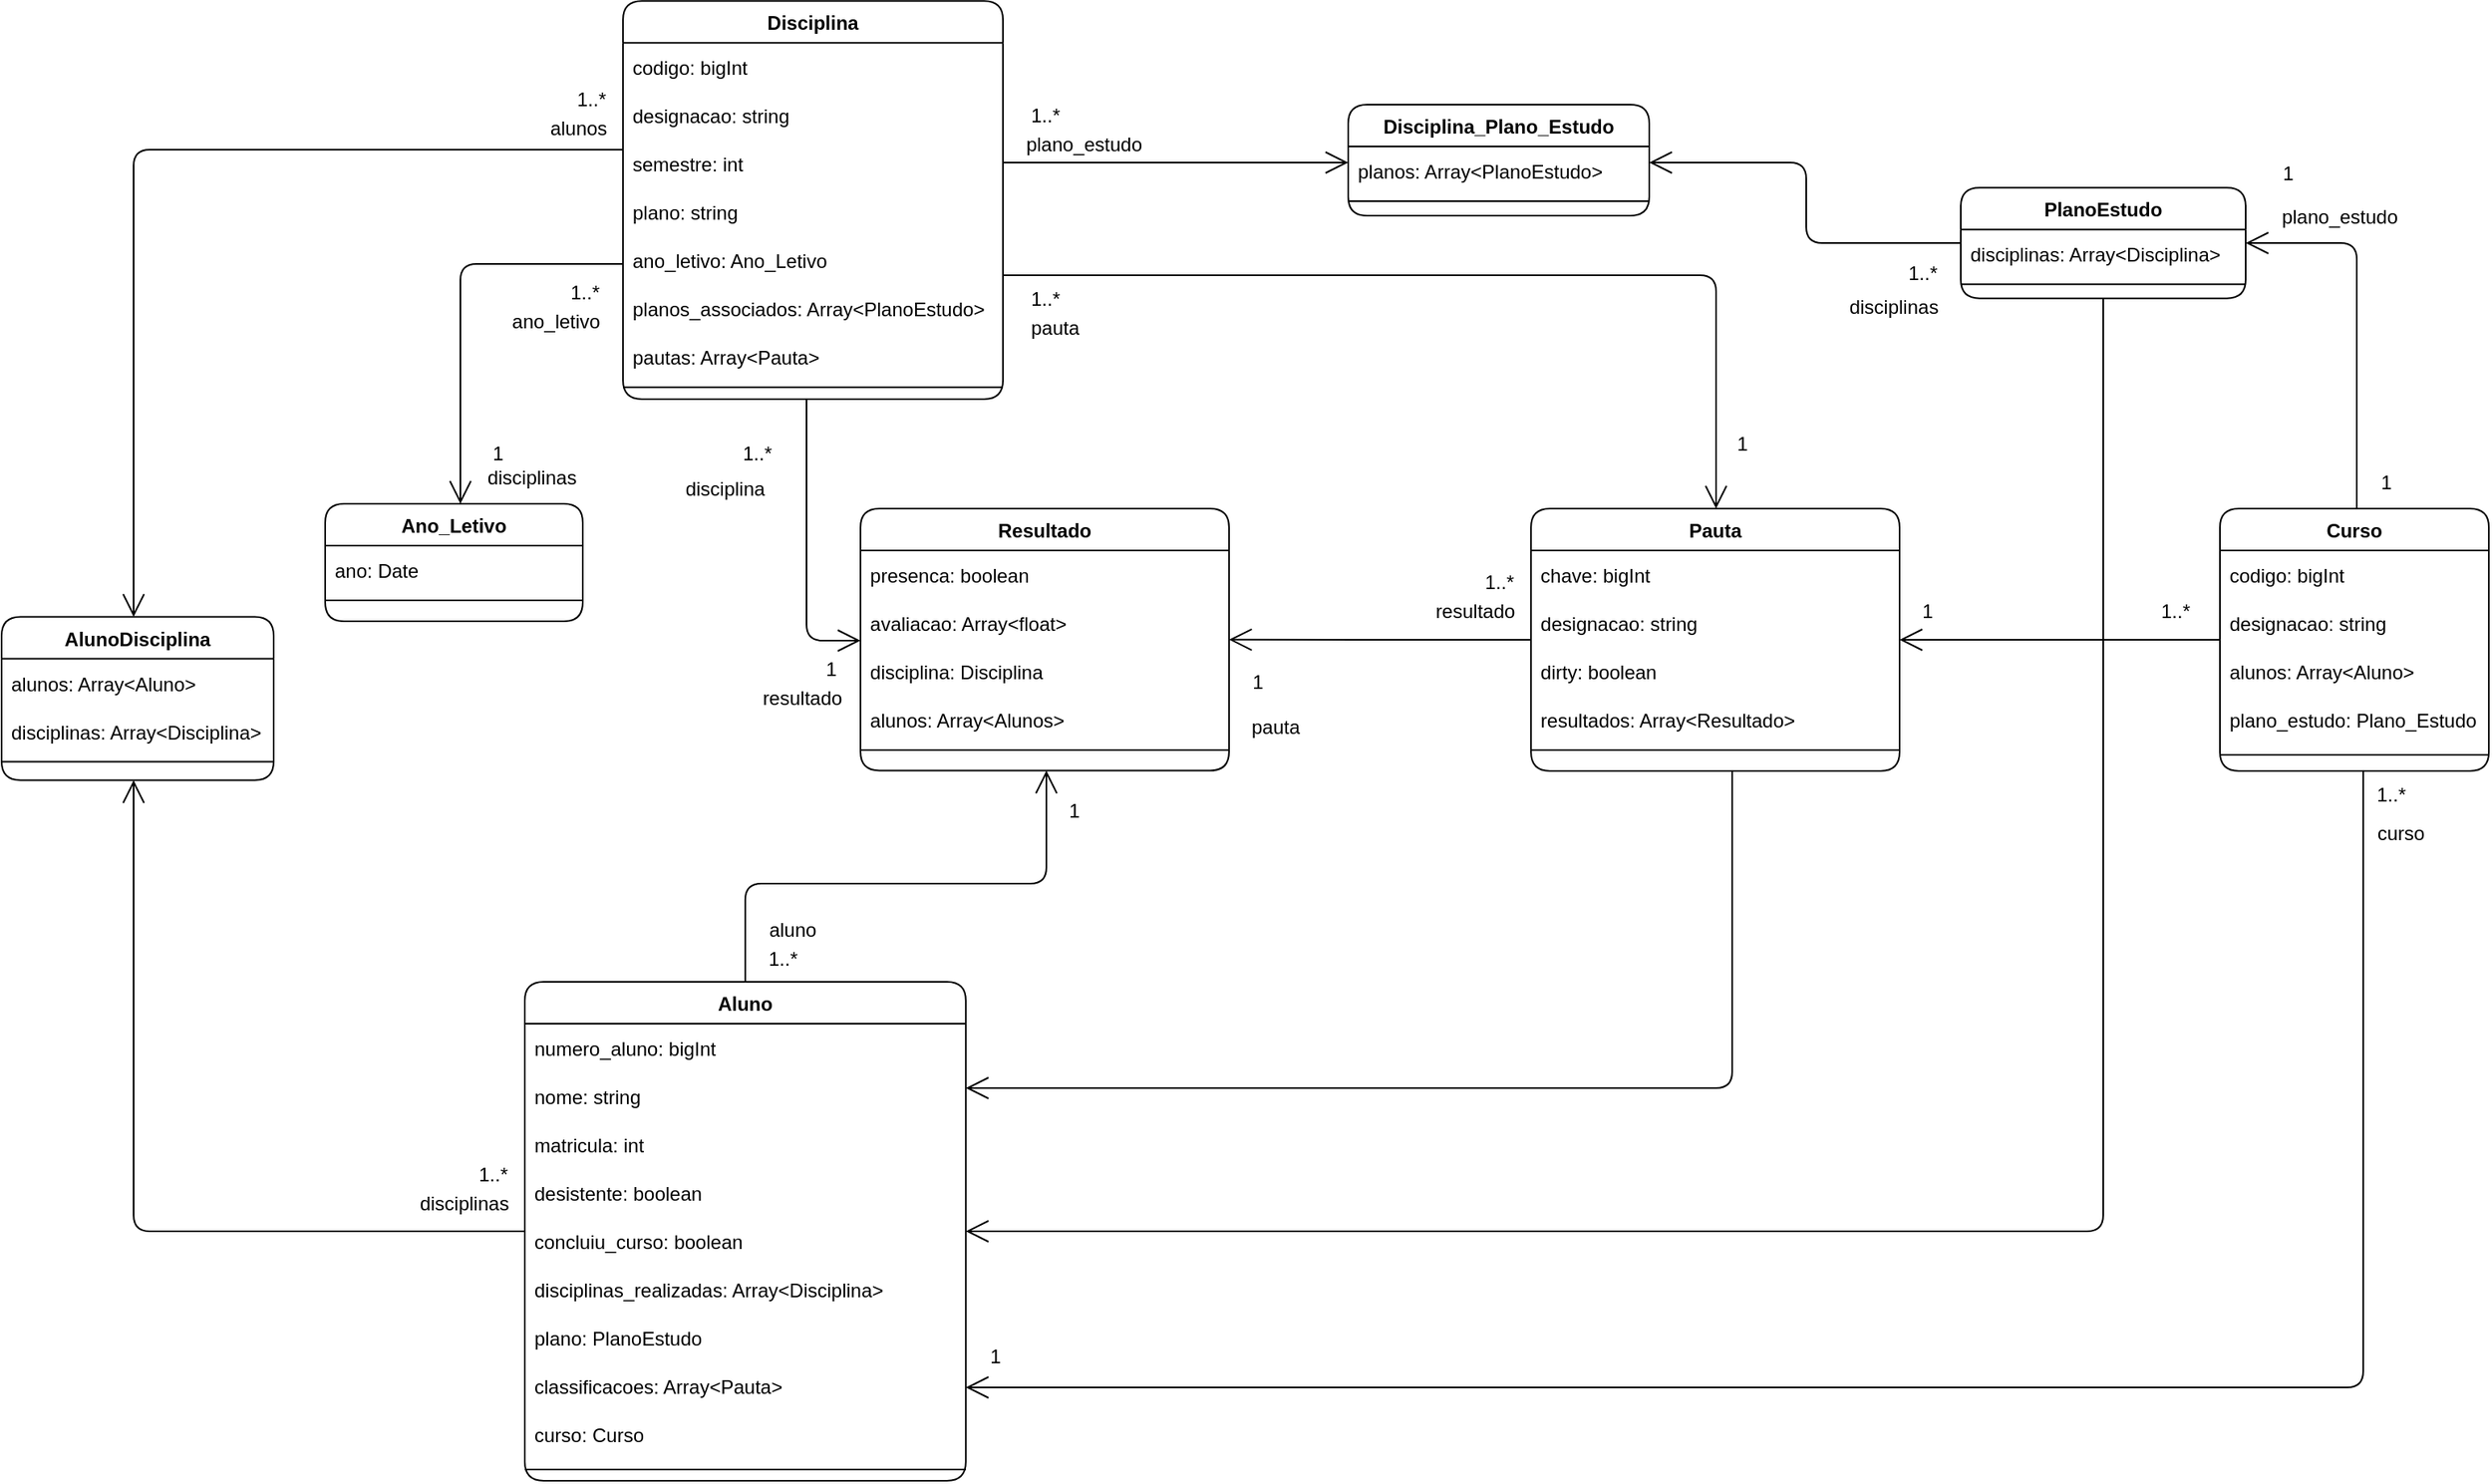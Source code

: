 <mxfile version="15.8.7" type="device" pages="2"><diagram id="C5RBs43oDa-KdzZeNtuy" name="Domain"><mxGraphModel dx="2878" dy="1065" grid="0" gridSize="10" guides="1" tooltips="1" connect="1" arrows="1" fold="1" page="0" pageScale="1" pageWidth="827" pageHeight="1169" background="#ffffff" math="0" shadow="0"><root><mxCell id="WIyWlLk6GJQsqaUBKTNV-0"/><mxCell id="WIyWlLk6GJQsqaUBKTNV-1" parent="WIyWlLk6GJQsqaUBKTNV-0"/><mxCell id="zkfFHV4jXpPFQw0GAbJ--6" value="Aluno" style="swimlane;fontStyle=1;align=center;verticalAlign=top;childLayout=stackLayout;horizontal=1;startSize=26;horizontalStack=0;resizeParent=1;resizeLast=0;collapsible=1;marginBottom=0;shadow=0;strokeWidth=1;rounded=1;" parent="WIyWlLk6GJQsqaUBKTNV-1" vertex="1"><mxGeometry x="-843" y="703" width="273.94" height="310" as="geometry"><mxRectangle x="130" y="380" width="160" height="26" as="alternateBounds"/></mxGeometry></mxCell><mxCell id="UR2TJBWsBLScbNiVcRSA-15" value="numero_aluno: bigInt" style="text;strokeColor=none;fillColor=none;align=left;verticalAlign=middle;spacingLeft=4;spacingRight=4;overflow=hidden;points=[[0,0.5],[1,0.5]];portConstraint=eastwest;rotatable=0;rounded=1;" parent="zkfFHV4jXpPFQw0GAbJ--6" vertex="1"><mxGeometry y="26" width="273.94" height="30" as="geometry"/></mxCell><mxCell id="UR2TJBWsBLScbNiVcRSA-27" value="nome: string" style="text;strokeColor=none;fillColor=none;align=left;verticalAlign=middle;spacingLeft=4;spacingRight=4;overflow=hidden;points=[[0,0.5],[1,0.5]];portConstraint=eastwest;rotatable=0;rounded=1;" parent="zkfFHV4jXpPFQw0GAbJ--6" vertex="1"><mxGeometry y="56" width="273.94" height="30" as="geometry"/></mxCell><mxCell id="UR2TJBWsBLScbNiVcRSA-31" value="matricula: int" style="text;strokeColor=none;fillColor=none;align=left;verticalAlign=middle;spacingLeft=4;spacingRight=4;overflow=hidden;points=[[0,0.5],[1,0.5]];portConstraint=eastwest;rotatable=0;rounded=1;" parent="zkfFHV4jXpPFQw0GAbJ--6" vertex="1"><mxGeometry y="86" width="273.94" height="30" as="geometry"/></mxCell><mxCell id="UR2TJBWsBLScbNiVcRSA-49" value="desistente: boolean" style="text;strokeColor=none;fillColor=none;align=left;verticalAlign=middle;spacingLeft=4;spacingRight=4;overflow=hidden;points=[[0,0.5],[1,0.5]];portConstraint=eastwest;rotatable=0;rounded=1;" parent="zkfFHV4jXpPFQw0GAbJ--6" vertex="1"><mxGeometry y="116" width="273.94" height="30" as="geometry"/></mxCell><mxCell id="Pr2icEyisTqmWsnyDcO9-23" value="concluiu_curso: boolean" style="text;strokeColor=none;fillColor=none;align=left;verticalAlign=middle;spacingLeft=4;spacingRight=4;overflow=hidden;points=[[0,0.5],[1,0.5]];portConstraint=eastwest;rotatable=0;rounded=1;" parent="zkfFHV4jXpPFQw0GAbJ--6" vertex="1"><mxGeometry y="146" width="273.94" height="30" as="geometry"/></mxCell><mxCell id="UR2TJBWsBLScbNiVcRSA-32" value="disciplinas_realizadas: Array&lt;Disciplina&gt;" style="text;strokeColor=none;fillColor=none;align=left;verticalAlign=middle;spacingLeft=4;spacingRight=4;overflow=hidden;points=[[0,0.5],[1,0.5]];portConstraint=eastwest;rotatable=0;rounded=1;" parent="zkfFHV4jXpPFQw0GAbJ--6" vertex="1"><mxGeometry y="176" width="273.94" height="30" as="geometry"/></mxCell><mxCell id="uTA94WAb0osCj5oo_hm_-12" value="plano: PlanoEstudo" style="text;strokeColor=none;fillColor=none;align=left;verticalAlign=middle;spacingLeft=4;spacingRight=4;overflow=hidden;points=[[0,0.5],[1,0.5]];portConstraint=eastwest;rotatable=0;rounded=1;" parent="zkfFHV4jXpPFQw0GAbJ--6" vertex="1"><mxGeometry y="206" width="273.94" height="30" as="geometry"/></mxCell><mxCell id="UR2TJBWsBLScbNiVcRSA-33" value="classificacoes: Array&lt;Pauta&gt;" style="text;strokeColor=none;fillColor=none;align=left;verticalAlign=middle;spacingLeft=4;spacingRight=4;overflow=hidden;points=[[0,0.5],[1,0.5]];portConstraint=eastwest;rotatable=0;rounded=1;" parent="zkfFHV4jXpPFQw0GAbJ--6" vertex="1"><mxGeometry y="236" width="273.94" height="30" as="geometry"/></mxCell><mxCell id="Pr2icEyisTqmWsnyDcO9-24" value="curso: Curso" style="text;strokeColor=none;fillColor=none;align=left;verticalAlign=middle;spacingLeft=4;spacingRight=4;overflow=hidden;points=[[0,0.5],[1,0.5]];portConstraint=eastwest;rotatable=0;rounded=1;" parent="zkfFHV4jXpPFQw0GAbJ--6" vertex="1"><mxGeometry y="266" width="273.94" height="30" as="geometry"/></mxCell><mxCell id="zkfFHV4jXpPFQw0GAbJ--9" value="" style="line;html=1;strokeWidth=1;align=left;verticalAlign=middle;spacingTop=-1;spacingLeft=3;spacingRight=3;rotatable=0;labelPosition=right;points=[];portConstraint=eastwest;rounded=1;" parent="zkfFHV4jXpPFQw0GAbJ--6" vertex="1"><mxGeometry y="296" width="273.94" height="14" as="geometry"/></mxCell><mxCell id="zkfFHV4jXpPFQw0GAbJ--13" value="Disciplina" style="swimlane;fontStyle=1;align=center;verticalAlign=top;childLayout=stackLayout;horizontal=1;startSize=26;horizontalStack=0;resizeParent=1;resizeLast=0;collapsible=1;marginBottom=0;shadow=0;strokeWidth=1;rounded=1;" parent="WIyWlLk6GJQsqaUBKTNV-1" vertex="1"><mxGeometry x="-782" y="93.63" width="236.03" height="247.37" as="geometry"><mxRectangle x="340" y="380" width="170" height="26" as="alternateBounds"/></mxGeometry></mxCell><mxCell id="UR2TJBWsBLScbNiVcRSA-8" value="codigo: bigInt" style="text;strokeColor=none;fillColor=none;align=left;verticalAlign=middle;spacingLeft=4;spacingRight=4;overflow=hidden;points=[[0,0.5],[1,0.5]];portConstraint=eastwest;rotatable=0;rounded=1;" parent="zkfFHV4jXpPFQw0GAbJ--13" vertex="1"><mxGeometry y="26" width="236.03" height="30" as="geometry"/></mxCell><mxCell id="UR2TJBWsBLScbNiVcRSA-9" value="designacao: string" style="text;strokeColor=none;fillColor=none;align=left;verticalAlign=middle;spacingLeft=4;spacingRight=4;overflow=hidden;points=[[0,0.5],[1,0.5]];portConstraint=eastwest;rotatable=0;rounded=1;" parent="zkfFHV4jXpPFQw0GAbJ--13" vertex="1"><mxGeometry y="56" width="236.03" height="30" as="geometry"/></mxCell><mxCell id="UR2TJBWsBLScbNiVcRSA-10" value="semestre: int" style="text;strokeColor=none;fillColor=none;align=left;verticalAlign=middle;spacingLeft=4;spacingRight=4;overflow=hidden;points=[[0,0.5],[1,0.5]];portConstraint=eastwest;rotatable=0;rounded=1;" parent="zkfFHV4jXpPFQw0GAbJ--13" vertex="1"><mxGeometry y="86" width="236.03" height="30" as="geometry"/></mxCell><mxCell id="UR2TJBWsBLScbNiVcRSA-11" value="plano: string" style="text;strokeColor=none;fillColor=none;align=left;verticalAlign=middle;spacingLeft=4;spacingRight=4;overflow=hidden;points=[[0,0.5],[1,0.5]];portConstraint=eastwest;rotatable=0;rounded=1;" parent="zkfFHV4jXpPFQw0GAbJ--13" vertex="1"><mxGeometry y="116" width="236.03" height="30" as="geometry"/></mxCell><mxCell id="DG8GQb8gX4Vhp76S3yIj-17" value="ano_letivo: Ano_Letivo" style="text;strokeColor=none;fillColor=none;align=left;verticalAlign=middle;spacingLeft=4;spacingRight=4;overflow=hidden;points=[[0,0.5],[1,0.5]];portConstraint=eastwest;rotatable=0;rounded=1;" parent="zkfFHV4jXpPFQw0GAbJ--13" vertex="1"><mxGeometry y="146" width="236.03" height="30" as="geometry"/></mxCell><mxCell id="5sU9hyj2ACR6eSn5Ot_G-29" value="planos_associados: Array&lt;PlanoEstudo&gt;" style="text;strokeColor=none;fillColor=none;align=left;verticalAlign=middle;spacingLeft=4;spacingRight=4;overflow=hidden;points=[[0,0.5],[1,0.5]];portConstraint=eastwest;rotatable=0;rounded=1;" parent="zkfFHV4jXpPFQw0GAbJ--13" vertex="1"><mxGeometry y="176" width="236.03" height="30" as="geometry"/></mxCell><mxCell id="5sU9hyj2ACR6eSn5Ot_G-30" value="pautas: Array&lt;Pauta&gt;" style="text;strokeColor=none;fillColor=none;align=left;verticalAlign=middle;spacingLeft=4;spacingRight=4;overflow=hidden;points=[[0,0.5],[1,0.5]];portConstraint=eastwest;rotatable=0;rounded=1;" parent="zkfFHV4jXpPFQw0GAbJ--13" vertex="1"><mxGeometry y="206" width="236.03" height="30" as="geometry"/></mxCell><mxCell id="zkfFHV4jXpPFQw0GAbJ--15" value="" style="line;html=1;strokeWidth=1;align=left;verticalAlign=middle;spacingTop=-1;spacingLeft=3;spacingRight=3;rotatable=0;labelPosition=right;points=[];portConstraint=eastwest;rounded=1;" parent="zkfFHV4jXpPFQw0GAbJ--13" vertex="1"><mxGeometry y="236" width="236.03" height="8" as="geometry"/></mxCell><mxCell id="zkfFHV4jXpPFQw0GAbJ--17" value="Curso" style="swimlane;fontStyle=1;align=center;verticalAlign=top;childLayout=stackLayout;horizontal=1;startSize=26;horizontalStack=0;resizeParent=1;resizeLast=0;collapsible=1;marginBottom=0;shadow=0;strokeWidth=1;rounded=1;" parent="WIyWlLk6GJQsqaUBKTNV-1" vertex="1"><mxGeometry x="210" y="409" width="167.06" height="163" as="geometry"><mxRectangle x="550" y="140" width="160" height="26" as="alternateBounds"/></mxGeometry></mxCell><mxCell id="uTA94WAb0osCj5oo_hm_-13" value="codigo: bigInt" style="text;strokeColor=none;fillColor=none;align=left;verticalAlign=middle;spacingLeft=4;spacingRight=4;overflow=hidden;points=[[0,0.5],[1,0.5]];portConstraint=eastwest;rotatable=0;rounded=1;" parent="zkfFHV4jXpPFQw0GAbJ--17" vertex="1"><mxGeometry y="26" width="167.06" height="30" as="geometry"/></mxCell><mxCell id="tkzi9m6gDOECTJgAiZ27-0" value="designacao: string" style="text;strokeColor=none;fillColor=none;align=left;verticalAlign=middle;spacingLeft=4;spacingRight=4;overflow=hidden;points=[[0,0.5],[1,0.5]];portConstraint=eastwest;rotatable=0;rounded=1;" parent="zkfFHV4jXpPFQw0GAbJ--17" vertex="1"><mxGeometry y="56" width="167.06" height="30" as="geometry"/></mxCell><mxCell id="UR2TJBWsBLScbNiVcRSA-45" value="alunos: Array&lt;Aluno&gt;" style="text;strokeColor=none;fillColor=none;align=left;verticalAlign=middle;spacingLeft=4;spacingRight=4;overflow=hidden;points=[[0,0.5],[1,0.5]];portConstraint=eastwest;rotatable=0;rounded=1;" parent="zkfFHV4jXpPFQw0GAbJ--17" vertex="1"><mxGeometry y="86" width="167.06" height="30" as="geometry"/></mxCell><mxCell id="UR2TJBWsBLScbNiVcRSA-46" value="plano_estudo: Plano_Estudo" style="text;strokeColor=none;fillColor=none;align=left;verticalAlign=middle;spacingLeft=4;spacingRight=4;overflow=hidden;points=[[0,0.5],[1,0.5]];portConstraint=eastwest;rotatable=0;rounded=1;" parent="zkfFHV4jXpPFQw0GAbJ--17" vertex="1"><mxGeometry y="116" width="167.06" height="30" as="geometry"/></mxCell><mxCell id="zkfFHV4jXpPFQw0GAbJ--23" value="" style="line;html=1;strokeWidth=1;align=left;verticalAlign=middle;spacingTop=-1;spacingLeft=3;spacingRight=3;rotatable=0;labelPosition=right;points=[];portConstraint=eastwest;rounded=1;" parent="zkfFHV4jXpPFQw0GAbJ--17" vertex="1"><mxGeometry y="146" width="167.06" height="14" as="geometry"/></mxCell><mxCell id="hwkee3ksfvGBxhX7THaI-0" value="PlanoEstudo" style="swimlane;fontStyle=1;align=center;verticalAlign=top;childLayout=stackLayout;horizontal=1;startSize=26;horizontalStack=0;resizeParent=1;resizeLast=0;collapsible=1;marginBottom=0;shadow=0;strokeWidth=1;rounded=1;" parent="WIyWlLk6GJQsqaUBKTNV-1" vertex="1"><mxGeometry x="49" y="209.63" width="177" height="68.75" as="geometry"><mxRectangle x="550" y="140" width="160" height="26" as="alternateBounds"/></mxGeometry></mxCell><mxCell id="UR2TJBWsBLScbNiVcRSA-47" value="disciplinas: Array&lt;Disciplina&gt;" style="text;strokeColor=none;fillColor=none;align=left;verticalAlign=middle;spacingLeft=4;spacingRight=4;overflow=hidden;points=[[0,0.5],[1,0.5]];portConstraint=eastwest;rotatable=0;rounded=1;" parent="hwkee3ksfvGBxhX7THaI-0" vertex="1"><mxGeometry y="26" width="177" height="30" as="geometry"/></mxCell><mxCell id="hwkee3ksfvGBxhX7THaI-6" value="" style="line;html=1;strokeWidth=1;align=left;verticalAlign=middle;spacingTop=-1;spacingLeft=3;spacingRight=3;rotatable=0;labelPosition=right;points=[];portConstraint=eastwest;rounded=1;" parent="hwkee3ksfvGBxhX7THaI-0" vertex="1"><mxGeometry y="56" width="177" height="8" as="geometry"/></mxCell><mxCell id="hwkee3ksfvGBxhX7THaI-19" value="" style="endArrow=open;endFill=1;endSize=12;html=1;edgeStyle=orthogonalEdgeStyle;" parent="WIyWlLk6GJQsqaUBKTNV-1" source="zkfFHV4jXpPFQw0GAbJ--17" target="hwkee3ksfvGBxhX7THaI-0" edge="1"><mxGeometry width="160" relative="1" as="geometry"><mxPoint x="247.94" y="795" as="sourcePoint"/><mxPoint x="317.94" y="785" as="targetPoint"/><Array as="points"><mxPoint x="295" y="319"/><mxPoint x="295" y="319"/></Array></mxGeometry></mxCell><mxCell id="hwkee3ksfvGBxhX7THaI-20" value="Pauta" style="swimlane;fontStyle=1;align=center;verticalAlign=top;childLayout=stackLayout;horizontal=1;startSize=26;horizontalStack=0;resizeParent=1;resizeLast=0;collapsible=1;marginBottom=0;shadow=0;strokeWidth=1;rounded=1;" parent="WIyWlLk6GJQsqaUBKTNV-1" vertex="1"><mxGeometry x="-217.94" y="409" width="228.94" height="163" as="geometry"><mxRectangle x="130" y="380" width="160" height="26" as="alternateBounds"/></mxGeometry></mxCell><mxCell id="7ceqqwsO9wFEYcHVzH23-0" value="chave: bigInt" style="text;strokeColor=none;fillColor=none;align=left;verticalAlign=middle;spacingLeft=4;spacingRight=4;overflow=hidden;points=[[0,0.5],[1,0.5]];portConstraint=eastwest;rotatable=0;rounded=1;" parent="hwkee3ksfvGBxhX7THaI-20" vertex="1"><mxGeometry y="26" width="228.94" height="30" as="geometry"/></mxCell><mxCell id="7ceqqwsO9wFEYcHVzH23-1" value="designacao: string" style="text;strokeColor=none;fillColor=none;align=left;verticalAlign=middle;spacingLeft=4;spacingRight=4;overflow=hidden;points=[[0,0.5],[1,0.5]];portConstraint=eastwest;rotatable=0;rounded=1;" parent="hwkee3ksfvGBxhX7THaI-20" vertex="1"><mxGeometry y="56" width="228.94" height="30" as="geometry"/></mxCell><mxCell id="UR2TJBWsBLScbNiVcRSA-25" value="dirty: boolean" style="text;strokeColor=none;fillColor=none;align=left;verticalAlign=middle;spacingLeft=4;spacingRight=4;overflow=hidden;points=[[0,0.5],[1,0.5]];portConstraint=eastwest;rotatable=0;rounded=1;" parent="hwkee3ksfvGBxhX7THaI-20" vertex="1"><mxGeometry y="86" width="228.94" height="30" as="geometry"/></mxCell><mxCell id="Pr2icEyisTqmWsnyDcO9-25" value="resultados: Array&lt;Resultado&gt;" style="text;strokeColor=none;fillColor=none;align=left;verticalAlign=middle;spacingLeft=4;spacingRight=4;overflow=hidden;points=[[0,0.5],[1,0.5]];portConstraint=eastwest;rotatable=0;rounded=1;" parent="hwkee3ksfvGBxhX7THaI-20" vertex="1"><mxGeometry y="116" width="228.94" height="30" as="geometry"/></mxCell><mxCell id="hwkee3ksfvGBxhX7THaI-21" value="" style="line;html=1;strokeWidth=1;align=left;verticalAlign=middle;spacingTop=-1;spacingLeft=3;spacingRight=3;rotatable=0;labelPosition=right;points=[];portConstraint=eastwest;rounded=1;" parent="hwkee3ksfvGBxhX7THaI-20" vertex="1"><mxGeometry y="146" width="228.94" height="8" as="geometry"/></mxCell><mxCell id="hwkee3ksfvGBxhX7THaI-27" value="" style="endArrow=open;endFill=1;endSize=12;html=1;edgeStyle=orthogonalEdgeStyle;" parent="WIyWlLk6GJQsqaUBKTNV-1" source="zkfFHV4jXpPFQw0GAbJ--13" target="UR2TJBWsBLScbNiVcRSA-34" edge="1"><mxGeometry width="160" relative="1" as="geometry"><mxPoint x="-290" y="784" as="sourcePoint"/><mxPoint x="-1013" y="295" as="targetPoint"/><Array as="points"><mxPoint x="-1086" y="186"/></Array></mxGeometry></mxCell><mxCell id="hwkee3ksfvGBxhX7THaI-58" value="" style="endArrow=open;endFill=1;endSize=12;html=1;edgeStyle=orthogonalEdgeStyle;strokeColor=default;" parent="WIyWlLk6GJQsqaUBKTNV-1" source="zkfFHV4jXpPFQw0GAbJ--17" target="zkfFHV4jXpPFQw0GAbJ--6" edge="1"><mxGeometry width="160" relative="1" as="geometry"><mxPoint x="-20" y="580" as="sourcePoint"/><mxPoint x="140" y="580" as="targetPoint"/><Array as="points"><mxPoint x="299" y="955"/></Array></mxGeometry></mxCell><mxCell id="UR2TJBWsBLScbNiVcRSA-34" value="AlunoDisciplina" style="swimlane;fontStyle=1;align=center;verticalAlign=top;childLayout=stackLayout;horizontal=1;startSize=26;horizontalStack=0;resizeParent=1;resizeLast=0;collapsible=1;marginBottom=0;shadow=0;strokeWidth=1;rounded=1;" parent="WIyWlLk6GJQsqaUBKTNV-1" vertex="1"><mxGeometry x="-1168" y="476.25" width="169" height="101.5" as="geometry"><mxRectangle x="130" y="380" width="160" height="26" as="alternateBounds"/></mxGeometry></mxCell><mxCell id="UR2TJBWsBLScbNiVcRSA-43" value="alunos: Array&lt;Aluno&gt;" style="text;strokeColor=none;fillColor=none;align=left;verticalAlign=middle;spacingLeft=4;spacingRight=4;overflow=hidden;points=[[0,0.5],[1,0.5]];portConstraint=eastwest;rotatable=0;rounded=1;" parent="UR2TJBWsBLScbNiVcRSA-34" vertex="1"><mxGeometry y="26" width="169" height="30" as="geometry"/></mxCell><mxCell id="UR2TJBWsBLScbNiVcRSA-42" value="disciplinas: Array&lt;Disciplina&gt;" style="text;strokeColor=none;fillColor=none;align=left;verticalAlign=middle;spacingLeft=4;spacingRight=4;overflow=hidden;points=[[0,0.5],[1,0.5]];portConstraint=eastwest;rotatable=0;rounded=1;" parent="UR2TJBWsBLScbNiVcRSA-34" vertex="1"><mxGeometry y="56" width="169" height="30" as="geometry"/></mxCell><mxCell id="UR2TJBWsBLScbNiVcRSA-41" value="" style="line;html=1;strokeWidth=1;align=left;verticalAlign=middle;spacingTop=-1;spacingLeft=3;spacingRight=3;rotatable=0;labelPosition=right;points=[];portConstraint=eastwest;rounded=1;" parent="UR2TJBWsBLScbNiVcRSA-34" vertex="1"><mxGeometry y="86" width="169" height="8" as="geometry"/></mxCell><mxCell id="uTA94WAb0osCj5oo_hm_-15" value="" style="endArrow=open;endFill=1;endSize=12;html=1;rounded=1;edgeStyle=orthogonalEdgeStyle;" parent="WIyWlLk6GJQsqaUBKTNV-1" source="zkfFHV4jXpPFQw0GAbJ--17" target="hwkee3ksfvGBxhX7THaI-20" edge="1"><mxGeometry width="160" relative="1" as="geometry"><mxPoint x="-132" y="597" as="sourcePoint"/><mxPoint x="28" y="597" as="targetPoint"/><Array as="points"><mxPoint x="90" y="491"/><mxPoint x="90" y="491"/></Array></mxGeometry></mxCell><mxCell id="uTA94WAb0osCj5oo_hm_-22" value="" style="endArrow=open;endFill=1;endSize=12;html=1;rounded=1;edgeStyle=orthogonalEdgeStyle;" parent="WIyWlLk6GJQsqaUBKTNV-1" source="zkfFHV4jXpPFQw0GAbJ--6" target="UR2TJBWsBLScbNiVcRSA-34" edge="1"><mxGeometry width="160" relative="1" as="geometry"><mxPoint x="-422" y="642" as="sourcePoint"/><mxPoint x="-262" y="642" as="targetPoint"/><Array as="points"><mxPoint x="-1086" y="858"/></Array></mxGeometry></mxCell><mxCell id="6FzKPT1XtyOvHzaRBiAs-8" value="1" style="text;html=1;align=center;verticalAlign=middle;resizable=0;points=[];autosize=1;strokeColor=none;fillColor=none;" parent="WIyWlLk6GJQsqaUBKTNV-1" vertex="1"><mxGeometry x="243" y="191.63" width="17" height="18" as="geometry"/></mxCell><mxCell id="6FzKPT1XtyOvHzaRBiAs-9" value="plano_estudo" style="text;html=1;align=center;verticalAlign=middle;resizable=0;points=[];autosize=1;strokeColor=none;fillColor=none;" parent="WIyWlLk6GJQsqaUBKTNV-1" vertex="1"><mxGeometry x="243" y="219" width="82" height="18" as="geometry"/></mxCell><mxCell id="6FzKPT1XtyOvHzaRBiAs-11" value="1" style="text;html=1;align=center;verticalAlign=middle;resizable=0;points=[];autosize=1;strokeColor=none;fillColor=none;" parent="WIyWlLk6GJQsqaUBKTNV-1" vertex="1"><mxGeometry x="-560" y="927" width="17" height="18" as="geometry"/></mxCell><mxCell id="6FzKPT1XtyOvHzaRBiAs-13" value="curso" style="text;html=1;align=center;verticalAlign=middle;resizable=0;points=[];autosize=1;strokeColor=none;fillColor=none;" parent="WIyWlLk6GJQsqaUBKTNV-1" vertex="1"><mxGeometry x="302" y="602" width="39" height="18" as="geometry"/></mxCell><mxCell id="6FzKPT1XtyOvHzaRBiAs-14" value="1..*" style="text;html=1;align=center;verticalAlign=middle;resizable=0;points=[];autosize=1;strokeColor=none;fillColor=none;" parent="WIyWlLk6GJQsqaUBKTNV-1" vertex="1"><mxGeometry x="302" y="578" width="28" height="18" as="geometry"/></mxCell><mxCell id="6FzKPT1XtyOvHzaRBiAs-26" value="1..*" style="text;html=1;align=center;verticalAlign=middle;resizable=0;points=[];autosize=1;strokeColor=none;fillColor=none;" parent="WIyWlLk6GJQsqaUBKTNV-1" vertex="1"><mxGeometry x="-877" y="814" width="28" height="18" as="geometry"/></mxCell><mxCell id="6FzKPT1XtyOvHzaRBiAs-39" value="1..*" style="text;html=1;align=center;verticalAlign=middle;resizable=0;points=[];autosize=1;strokeColor=none;fillColor=none;" parent="WIyWlLk6GJQsqaUBKTNV-1" vertex="1"><mxGeometry x="-816" y="146" width="28" height="18" as="geometry"/></mxCell><mxCell id="6FzKPT1XtyOvHzaRBiAs-46" value="1..*" style="text;html=1;align=center;verticalAlign=middle;resizable=0;points=[];autosize=1;strokeColor=none;fillColor=none;" parent="WIyWlLk6GJQsqaUBKTNV-1" vertex="1"><mxGeometry x="-534" y="270" width="28" height="18" as="geometry"/></mxCell><mxCell id="6FzKPT1XtyOvHzaRBiAs-48" value="1" style="text;html=1;align=center;verticalAlign=middle;resizable=0;points=[];autosize=1;strokeColor=none;fillColor=none;" parent="WIyWlLk6GJQsqaUBKTNV-1" vertex="1"><mxGeometry x="-96" y="360" width="17" height="18" as="geometry"/></mxCell><mxCell id="Cous7RWv1DzX8QVO5OMC-1" value="1..*" style="text;html=1;align=center;verticalAlign=middle;resizable=0;points=[];autosize=1;strokeColor=none;fillColor=none;fontColor=default;" parent="WIyWlLk6GJQsqaUBKTNV-1" vertex="1"><mxGeometry x="168" y="464" width="28" height="18" as="geometry"/></mxCell><mxCell id="Cous7RWv1DzX8QVO5OMC-2" value="1" style="text;html=1;align=center;verticalAlign=middle;resizable=0;points=[];autosize=1;strokeColor=none;fillColor=none;fontColor=default;" parent="WIyWlLk6GJQsqaUBKTNV-1" vertex="1"><mxGeometry x="19" y="464" width="17" height="18" as="geometry"/></mxCell><mxCell id="DG8GQb8gX4Vhp76S3yIj-0" value="Ano_Letivo" style="swimlane;fontStyle=1;align=center;verticalAlign=top;childLayout=stackLayout;horizontal=1;startSize=26;horizontalStack=0;resizeParent=1;resizeLast=0;collapsible=1;marginBottom=0;shadow=0;strokeWidth=1;rounded=1;" parent="WIyWlLk6GJQsqaUBKTNV-1" vertex="1"><mxGeometry x="-967" y="406" width="160" height="73" as="geometry"><mxRectangle x="340" y="380" width="170" height="26" as="alternateBounds"/></mxGeometry></mxCell><mxCell id="DG8GQb8gX4Vhp76S3yIj-6" value="ano: Date" style="text;strokeColor=none;fillColor=none;align=left;verticalAlign=middle;spacingLeft=4;spacingRight=4;overflow=hidden;points=[[0,0.5],[1,0.5]];portConstraint=eastwest;rotatable=0;rounded=1;" parent="DG8GQb8gX4Vhp76S3yIj-0" vertex="1"><mxGeometry y="26" width="160" height="30" as="geometry"/></mxCell><mxCell id="DG8GQb8gX4Vhp76S3yIj-7" value="" style="line;html=1;strokeWidth=1;align=left;verticalAlign=middle;spacingTop=-1;spacingLeft=3;spacingRight=3;rotatable=0;labelPosition=right;points=[];portConstraint=eastwest;rounded=1;" parent="DG8GQb8gX4Vhp76S3yIj-0" vertex="1"><mxGeometry y="56" width="160" height="8" as="geometry"/></mxCell><mxCell id="DG8GQb8gX4Vhp76S3yIj-12" value="" style="endArrow=open;endFill=1;endSize=12;html=1;rounded=1;edgeStyle=orthogonalEdgeStyle;" parent="WIyWlLk6GJQsqaUBKTNV-1" source="zkfFHV4jXpPFQw0GAbJ--13" target="DG8GQb8gX4Vhp76S3yIj-0" edge="1"><mxGeometry width="160" relative="1" as="geometry"><mxPoint x="-405" y="702.5" as="sourcePoint"/><mxPoint x="-405" y="562" as="targetPoint"/><Array as="points"><mxPoint x="-883" y="257"/></Array></mxGeometry></mxCell><mxCell id="DG8GQb8gX4Vhp76S3yIj-23" value="1..*" style="text;html=1;align=center;verticalAlign=middle;resizable=0;points=[];autosize=1;strokeColor=none;fillColor=none;" parent="WIyWlLk6GJQsqaUBKTNV-1" vertex="1"><mxGeometry x="-820" y="266" width="28" height="18" as="geometry"/></mxCell><mxCell id="DG8GQb8gX4Vhp76S3yIj-24" value="1" style="text;html=1;align=center;verticalAlign=middle;resizable=0;points=[];autosize=1;strokeColor=none;fillColor=none;" parent="WIyWlLk6GJQsqaUBKTNV-1" vertex="1"><mxGeometry x="-869" y="366" width="17" height="18" as="geometry"/></mxCell><mxCell id="P2CmxcCS_NIlpj2zQUe2-17" value="Resultado" style="swimlane;fontStyle=1;align=center;verticalAlign=top;childLayout=stackLayout;horizontal=1;startSize=26;horizontalStack=0;resizeParent=1;resizeLast=0;collapsible=1;marginBottom=0;shadow=0;strokeWidth=1;rounded=1;" parent="WIyWlLk6GJQsqaUBKTNV-1" vertex="1"><mxGeometry x="-634.47" y="409" width="228.94" height="162.75" as="geometry"><mxRectangle x="130" y="380" width="160" height="26" as="alternateBounds"/></mxGeometry></mxCell><mxCell id="P2CmxcCS_NIlpj2zQUe2-18" value="presenca: boolean" style="text;strokeColor=none;fillColor=none;align=left;verticalAlign=middle;spacingLeft=4;spacingRight=4;overflow=hidden;points=[[0,0.5],[1,0.5]];portConstraint=eastwest;rotatable=0;rounded=1;" parent="P2CmxcCS_NIlpj2zQUe2-17" vertex="1"><mxGeometry y="26" width="228.94" height="30" as="geometry"/></mxCell><mxCell id="P2CmxcCS_NIlpj2zQUe2-21" value="avaliacao: Array&lt;float&gt;" style="text;strokeColor=none;fillColor=none;align=left;verticalAlign=middle;spacingLeft=4;spacingRight=4;overflow=hidden;points=[[0,0.5],[1,0.5]];portConstraint=eastwest;rotatable=0;rounded=1;" parent="P2CmxcCS_NIlpj2zQUe2-17" vertex="1"><mxGeometry y="56" width="228.94" height="30" as="geometry"/></mxCell><mxCell id="5sU9hyj2ACR6eSn5Ot_G-2" value="disciplina: Disciplina" style="text;strokeColor=none;fillColor=none;align=left;verticalAlign=middle;spacingLeft=4;spacingRight=4;overflow=hidden;points=[[0,0.5],[1,0.5]];portConstraint=eastwest;rotatable=0;rounded=1;" parent="P2CmxcCS_NIlpj2zQUe2-17" vertex="1"><mxGeometry y="86" width="228.94" height="30" as="geometry"/></mxCell><mxCell id="5sU9hyj2ACR6eSn5Ot_G-0" value="alunos: Array&lt;Alunos&gt;" style="text;strokeColor=none;fillColor=none;align=left;verticalAlign=middle;spacingLeft=4;spacingRight=4;overflow=hidden;points=[[0,0.5],[1,0.5]];portConstraint=eastwest;rotatable=0;rounded=1;" parent="P2CmxcCS_NIlpj2zQUe2-17" vertex="1"><mxGeometry y="116" width="228.94" height="30" as="geometry"/></mxCell><mxCell id="P2CmxcCS_NIlpj2zQUe2-23" value="" style="line;html=1;strokeWidth=1;align=left;verticalAlign=middle;spacingTop=-1;spacingLeft=3;spacingRight=3;rotatable=0;labelPosition=right;points=[];portConstraint=eastwest;rounded=1;" parent="P2CmxcCS_NIlpj2zQUe2-17" vertex="1"><mxGeometry y="146" width="228.94" height="8" as="geometry"/></mxCell><mxCell id="P2CmxcCS_NIlpj2zQUe2-24" value="" style="endArrow=open;endFill=1;endSize=12;html=1;rounded=1;edgeStyle=orthogonalEdgeStyle;" parent="WIyWlLk6GJQsqaUBKTNV-1" source="hwkee3ksfvGBxhX7THaI-20" target="P2CmxcCS_NIlpj2zQUe2-17" edge="1"><mxGeometry width="160" relative="1" as="geometry"><mxPoint x="225" y="443" as="sourcePoint"/><mxPoint x="21" y="518" as="targetPoint"/><Array as="points"/></mxGeometry></mxCell><mxCell id="P2CmxcCS_NIlpj2zQUe2-26" value="" style="endArrow=open;endFill=1;endSize=12;html=1;rounded=1;edgeStyle=orthogonalEdgeStyle;" parent="WIyWlLk6GJQsqaUBKTNV-1" source="zkfFHV4jXpPFQw0GAbJ--6" target="P2CmxcCS_NIlpj2zQUe2-17" edge="1"><mxGeometry width="160" relative="1" as="geometry"><mxPoint x="-207.94" y="528" as="sourcePoint"/><mxPoint x="-284.29" y="528" as="targetPoint"/><Array as="points"><mxPoint x="-706" y="642"/><mxPoint x="-519" y="642"/></Array></mxGeometry></mxCell><mxCell id="P2CmxcCS_NIlpj2zQUe2-27" value="" style="endArrow=open;endFill=1;endSize=12;html=1;rounded=1;edgeStyle=orthogonalEdgeStyle;" parent="WIyWlLk6GJQsqaUBKTNV-1" source="zkfFHV4jXpPFQw0GAbJ--13" target="P2CmxcCS_NIlpj2zQUe2-17" edge="1"><mxGeometry width="160" relative="1" as="geometry"><mxPoint x="-207.94" y="528" as="sourcePoint"/><mxPoint x="-284.29" y="528" as="targetPoint"/><Array as="points"><mxPoint x="-668" y="491"/></Array></mxGeometry></mxCell><mxCell id="Pr2icEyisTqmWsnyDcO9-0" value="" style="endArrow=open;endFill=1;endSize=12;html=1;rounded=1;edgeStyle=orthogonalEdgeStyle;" parent="WIyWlLk6GJQsqaUBKTNV-1" source="zkfFHV4jXpPFQw0GAbJ--13" target="hwkee3ksfvGBxhX7THaI-20" edge="1"><mxGeometry width="160" relative="1" as="geometry"><mxPoint x="-484.53" y="309" as="sourcePoint"/><mxPoint x="-761" y="309" as="targetPoint"/><Array as="points"><mxPoint x="-103" y="264"/></Array></mxGeometry></mxCell><mxCell id="Pr2icEyisTqmWsnyDcO9-1" value="pauta" style="text;html=1;align=center;verticalAlign=middle;resizable=0;points=[];autosize=1;strokeColor=none;fillColor=none;" parent="WIyWlLk6GJQsqaUBKTNV-1" vertex="1"><mxGeometry x="-534" y="288" width="40" height="18" as="geometry"/></mxCell><mxCell id="Pr2icEyisTqmWsnyDcO9-2" value="Disciplina_Plano_Estudo" style="swimlane;fontStyle=1;align=center;verticalAlign=top;childLayout=stackLayout;horizontal=1;startSize=26;horizontalStack=0;resizeParent=1;resizeLast=0;collapsible=1;marginBottom=0;shadow=0;strokeWidth=1;rounded=1;" parent="WIyWlLk6GJQsqaUBKTNV-1" vertex="1"><mxGeometry x="-331.5" y="158" width="187" height="69" as="geometry"><mxRectangle x="340" y="380" width="170" height="26" as="alternateBounds"/></mxGeometry></mxCell><mxCell id="Pr2icEyisTqmWsnyDcO9-3" value="planos: Array&lt;PlanoEstudo&gt;" style="text;strokeColor=none;fillColor=none;align=left;verticalAlign=middle;spacingLeft=4;spacingRight=4;overflow=hidden;points=[[0,0.5],[1,0.5]];portConstraint=eastwest;rotatable=0;rounded=1;" parent="Pr2icEyisTqmWsnyDcO9-2" vertex="1"><mxGeometry y="26" width="187" height="30" as="geometry"/></mxCell><mxCell id="Pr2icEyisTqmWsnyDcO9-9" value="" style="line;html=1;strokeWidth=1;align=left;verticalAlign=middle;spacingTop=-1;spacingLeft=3;spacingRight=3;rotatable=0;labelPosition=right;points=[];portConstraint=eastwest;rounded=1;" parent="Pr2icEyisTqmWsnyDcO9-2" vertex="1"><mxGeometry y="56" width="187" height="8" as="geometry"/></mxCell><mxCell id="Pr2icEyisTqmWsnyDcO9-18" value="" style="endArrow=open;endFill=1;endSize=12;html=1;edgeStyle=orthogonalEdgeStyle;" parent="WIyWlLk6GJQsqaUBKTNV-1" source="hwkee3ksfvGBxhX7THaI-0" target="Pr2icEyisTqmWsnyDcO9-2" edge="1"><mxGeometry width="160" relative="1" as="geometry"><mxPoint x="109.5" y="801.25" as="sourcePoint"/><mxPoint x="-324.53" y="200" as="targetPoint"/><Array as="points"><mxPoint x="-47" y="244"/><mxPoint x="-47" y="194"/></Array></mxGeometry></mxCell><mxCell id="Pr2icEyisTqmWsnyDcO9-19" value="1" style="text;html=1;align=center;verticalAlign=middle;resizable=0;points=[];autosize=1;strokeColor=none;fillColor=none;" parent="WIyWlLk6GJQsqaUBKTNV-1" vertex="1"><mxGeometry x="304" y="384" width="17" height="18" as="geometry"/></mxCell><mxCell id="Pr2icEyisTqmWsnyDcO9-20" value="" style="endArrow=open;endFill=1;endSize=12;html=1;rounded=1;edgeStyle=orthogonalEdgeStyle;" parent="WIyWlLk6GJQsqaUBKTNV-1" source="zkfFHV4jXpPFQw0GAbJ--13" target="Pr2icEyisTqmWsnyDcO9-2" edge="1"><mxGeometry width="160" relative="1" as="geometry"><mxPoint x="-324.53" y="319" as="sourcePoint"/><mxPoint x="-93" y="419" as="targetPoint"/><Array as="points"><mxPoint x="-477" y="194"/><mxPoint x="-477" y="194"/></Array></mxGeometry></mxCell><mxCell id="Pr2icEyisTqmWsnyDcO9-21" value="1..*" style="text;html=1;align=center;verticalAlign=middle;resizable=0;points=[];autosize=1;strokeColor=none;fillColor=none;" parent="WIyWlLk6GJQsqaUBKTNV-1" vertex="1"><mxGeometry x="-534" y="155.63" width="28" height="18" as="geometry"/></mxCell><mxCell id="Pr2icEyisTqmWsnyDcO9-22" value="1..*" style="text;html=1;align=center;verticalAlign=middle;resizable=0;points=[];autosize=1;strokeColor=none;fillColor=none;" parent="WIyWlLk6GJQsqaUBKTNV-1" vertex="1"><mxGeometry x="11" y="254" width="28" height="18" as="geometry"/></mxCell><mxCell id="5sU9hyj2ACR6eSn5Ot_G-8" value="1..*" style="text;html=1;align=center;verticalAlign=middle;resizable=0;points=[];autosize=1;strokeColor=none;fillColor=none;" parent="WIyWlLk6GJQsqaUBKTNV-1" vertex="1"><mxGeometry x="-713" y="366" width="28" height="18" as="geometry"/></mxCell><mxCell id="5sU9hyj2ACR6eSn5Ot_G-9" value="1..*" style="text;html=1;align=center;verticalAlign=middle;resizable=0;points=[];autosize=1;strokeColor=none;fillColor=none;" parent="WIyWlLk6GJQsqaUBKTNV-1" vertex="1"><mxGeometry x="-697" y="680" width="28" height="18" as="geometry"/></mxCell><mxCell id="5sU9hyj2ACR6eSn5Ot_G-10" value="1..*" style="text;html=1;align=center;verticalAlign=middle;resizable=0;points=[];autosize=1;strokeColor=none;fillColor=none;" parent="WIyWlLk6GJQsqaUBKTNV-1" vertex="1"><mxGeometry x="-252" y="446" width="28" height="18" as="geometry"/></mxCell><mxCell id="5sU9hyj2ACR6eSn5Ot_G-12" value="1" style="text;html=1;align=center;verticalAlign=middle;resizable=0;points=[];autosize=1;strokeColor=none;fillColor=none;" parent="WIyWlLk6GJQsqaUBKTNV-1" vertex="1"><mxGeometry x="-397" y="508" width="17" height="18" as="geometry"/></mxCell><mxCell id="5sU9hyj2ACR6eSn5Ot_G-13" value="1" style="text;html=1;align=center;verticalAlign=middle;resizable=0;points=[];autosize=1;strokeColor=none;fillColor=none;" parent="WIyWlLk6GJQsqaUBKTNV-1" vertex="1"><mxGeometry x="-511" y="588" width="17" height="18" as="geometry"/></mxCell><mxCell id="5sU9hyj2ACR6eSn5Ot_G-14" value="1" style="text;html=1;align=center;verticalAlign=middle;resizable=0;points=[];autosize=1;strokeColor=none;fillColor=none;" parent="WIyWlLk6GJQsqaUBKTNV-1" vertex="1"><mxGeometry x="-662" y="500" width="17" height="18" as="geometry"/></mxCell><mxCell id="5sU9hyj2ACR6eSn5Ot_G-16" value="aluno" style="text;html=1;align=center;verticalAlign=middle;resizable=0;points=[];autosize=1;strokeColor=none;fillColor=none;" parent="WIyWlLk6GJQsqaUBKTNV-1" vertex="1"><mxGeometry x="-697" y="662" width="39" height="18" as="geometry"/></mxCell><mxCell id="5sU9hyj2ACR6eSn5Ot_G-17" value="pauta" style="text;html=1;align=center;verticalAlign=middle;resizable=0;points=[];autosize=1;strokeColor=none;fillColor=none;" parent="WIyWlLk6GJQsqaUBKTNV-1" vertex="1"><mxGeometry x="-397" y="536" width="40" height="18" as="geometry"/></mxCell><mxCell id="5sU9hyj2ACR6eSn5Ot_G-18" value="disciplina" style="text;html=1;align=center;verticalAlign=middle;resizable=0;points=[];autosize=1;strokeColor=none;fillColor=none;" parent="WIyWlLk6GJQsqaUBKTNV-1" vertex="1"><mxGeometry x="-749" y="388" width="59" height="18" as="geometry"/></mxCell><mxCell id="5sU9hyj2ACR6eSn5Ot_G-19" value="resultado" style="text;html=1;align=center;verticalAlign=middle;resizable=0;points=[];autosize=1;strokeColor=none;fillColor=none;" parent="WIyWlLk6GJQsqaUBKTNV-1" vertex="1"><mxGeometry x="-283" y="464" width="59" height="18" as="geometry"/></mxCell><mxCell id="5sU9hyj2ACR6eSn5Ot_G-21" value="disciplinas" style="text;html=1;align=center;verticalAlign=middle;resizable=0;points=[];autosize=1;strokeColor=none;fillColor=none;" parent="WIyWlLk6GJQsqaUBKTNV-1" vertex="1"><mxGeometry x="-914" y="832" width="65" height="18" as="geometry"/></mxCell><mxCell id="5sU9hyj2ACR6eSn5Ot_G-22" value="alunos" style="text;html=1;align=center;verticalAlign=middle;resizable=0;points=[];autosize=1;strokeColor=none;fillColor=none;" parent="WIyWlLk6GJQsqaUBKTNV-1" vertex="1"><mxGeometry x="-833" y="164" width="45" height="18" as="geometry"/></mxCell><mxCell id="5sU9hyj2ACR6eSn5Ot_G-24" value="disciplinas" style="text;html=1;align=center;verticalAlign=middle;resizable=0;points=[];autosize=1;strokeColor=none;fillColor=none;" parent="WIyWlLk6GJQsqaUBKTNV-1" vertex="1"><mxGeometry x="-872" y="381" width="65" height="18" as="geometry"/></mxCell><mxCell id="5sU9hyj2ACR6eSn5Ot_G-25" value="plano_estudo" style="text;html=1;align=center;verticalAlign=middle;resizable=0;points=[];autosize=1;strokeColor=none;fillColor=none;" parent="WIyWlLk6GJQsqaUBKTNV-1" vertex="1"><mxGeometry x="-537.5" y="173.63" width="82" height="18" as="geometry"/></mxCell><mxCell id="5sU9hyj2ACR6eSn5Ot_G-26" value="disciplinas" style="text;html=1;align=center;verticalAlign=middle;resizable=0;points=[];autosize=1;strokeColor=none;fillColor=none;" parent="WIyWlLk6GJQsqaUBKTNV-1" vertex="1"><mxGeometry x="-26" y="275" width="65" height="18" as="geometry"/></mxCell><mxCell id="5sU9hyj2ACR6eSn5Ot_G-27" value="ano_letivo" style="text;html=1;align=center;verticalAlign=middle;resizable=0;points=[];autosize=1;strokeColor=none;fillColor=none;" parent="WIyWlLk6GJQsqaUBKTNV-1" vertex="1"><mxGeometry x="-857" y="284" width="65" height="18" as="geometry"/></mxCell><mxCell id="5sU9hyj2ACR6eSn5Ot_G-28" value="resultado" style="text;html=1;align=center;verticalAlign=middle;resizable=0;points=[];autosize=1;strokeColor=none;fillColor=none;" parent="WIyWlLk6GJQsqaUBKTNV-1" vertex="1"><mxGeometry x="-701" y="518" width="59" height="18" as="geometry"/></mxCell><mxCell id="bz9YFu2AyxumV_7o19_A-0" value="" style="endArrow=open;endFill=1;endSize=12;html=1;edgeStyle=orthogonalEdgeStyle;strokeColor=default;" edge="1" parent="WIyWlLk6GJQsqaUBKTNV-1" source="hwkee3ksfvGBxhX7THaI-0" target="zkfFHV4jXpPFQw0GAbJ--6"><mxGeometry width="160" relative="1" as="geometry"><mxPoint x="309" y="582" as="sourcePoint"/><mxPoint x="-559.06" y="864.0" as="targetPoint"/><Array as="points"><mxPoint x="138" y="858"/></Array></mxGeometry></mxCell><mxCell id="a1dxaplLnPnrhhntPY7h-0" value="" style="endArrow=open;endFill=1;endSize=12;html=1;rounded=1;edgeStyle=orthogonalEdgeStyle;" edge="1" parent="WIyWlLk6GJQsqaUBKTNV-1" source="hwkee3ksfvGBxhX7THaI-20" target="zkfFHV4jXpPFQw0GAbJ--6"><mxGeometry width="160" relative="1" as="geometry"><mxPoint x="-535.97" y="273.941" as="sourcePoint"/><mxPoint x="-92.941" y="419.0" as="targetPoint"/><Array as="points"><mxPoint x="-93" y="769"/></Array></mxGeometry></mxCell></root></mxGraphModel></diagram><diagram id="DHpU4YyazWkhBSFIJddn" name="DB"><mxGraphModel dx="3092" dy="1194" grid="0" gridSize="10" guides="1" tooltips="1" connect="1" arrows="1" fold="1" page="0" pageScale="1" pageWidth="827" pageHeight="1169" math="0" shadow="0"><root><mxCell id="WWgk6Xoj-8CL2OLCRmEP-0"/><mxCell id="WWgk6Xoj-8CL2OLCRmEP-1" parent="WWgk6Xoj-8CL2OLCRmEP-0"/><mxCell id="LvS72y0Quomo5sTI7OO9-0" value="Aluno" style="swimlane;fontStyle=1;align=center;verticalAlign=top;childLayout=stackLayout;horizontal=1;startSize=26;horizontalStack=0;resizeParent=1;resizeLast=0;collapsible=1;marginBottom=0;shadow=1;strokeWidth=1;rounded=0;glass=0;sketch=1;" parent="WWgk6Xoj-8CL2OLCRmEP-1" vertex="1"><mxGeometry x="-843" y="703" width="273.94" height="256" as="geometry"><mxRectangle x="130" y="380" width="160" height="26" as="alternateBounds"/></mxGeometry></mxCell><mxCell id="XtLa-8aRon6plXGDSIOi-5" value="id PK" style="text;strokeColor=none;fillColor=none;align=left;verticalAlign=middle;spacingLeft=4;spacingRight=4;overflow=hidden;points=[[0,0.5],[1,0.5]];portConstraint=eastwest;rotatable=0;rounded=1;fontStyle=1" parent="LvS72y0Quomo5sTI7OO9-0" vertex="1"><mxGeometry y="26" width="273.94" height="30" as="geometry"/></mxCell><mxCell id="LvS72y0Quomo5sTI7OO9-1" value="numero_aluno bigInteger" style="text;strokeColor=none;fillColor=none;align=left;verticalAlign=middle;spacingLeft=4;spacingRight=4;overflow=hidden;points=[[0,0.5],[1,0.5]];portConstraint=eastwest;rotatable=0;rounded=1;" parent="LvS72y0Quomo5sTI7OO9-0" vertex="1"><mxGeometry y="56" width="273.94" height="30" as="geometry"/></mxCell><mxCell id="LvS72y0Quomo5sTI7OO9-2" value="nome string" style="text;strokeColor=none;fillColor=none;align=left;verticalAlign=middle;spacingLeft=4;spacingRight=4;overflow=hidden;points=[[0,0.5],[1,0.5]];portConstraint=eastwest;rotatable=0;rounded=1;" parent="LvS72y0Quomo5sTI7OO9-0" vertex="1"><mxGeometry y="86" width="273.94" height="30" as="geometry"/></mxCell><mxCell id="LvS72y0Quomo5sTI7OO9-3" value="matricula int" style="text;strokeColor=none;fillColor=none;align=left;verticalAlign=middle;spacingLeft=4;spacingRight=4;overflow=hidden;points=[[0,0.5],[1,0.5]];portConstraint=eastwest;rotatable=0;rounded=1;" parent="LvS72y0Quomo5sTI7OO9-0" vertex="1"><mxGeometry y="116" width="273.94" height="30" as="geometry"/></mxCell><mxCell id="LvS72y0Quomo5sTI7OO9-4" value="desistente boolean" style="text;strokeColor=none;fillColor=none;align=left;verticalAlign=middle;spacingLeft=4;spacingRight=4;overflow=hidden;points=[[0,0.5],[1,0.5]];portConstraint=eastwest;rotatable=0;rounded=1;" parent="LvS72y0Quomo5sTI7OO9-0" vertex="1"><mxGeometry y="146" width="273.94" height="30" as="geometry"/></mxCell><mxCell id="LvS72y0Quomo5sTI7OO9-5" value="concluiu_curso boolean" style="text;strokeColor=none;fillColor=none;align=left;verticalAlign=middle;spacingLeft=4;spacingRight=4;overflow=hidden;points=[[0,0.5],[1,0.5]];portConstraint=eastwest;rotatable=0;rounded=1;" parent="LvS72y0Quomo5sTI7OO9-0" vertex="1"><mxGeometry y="176" width="273.94" height="30" as="geometry"/></mxCell><mxCell id="LvS72y0Quomo5sTI7OO9-9" value="curso_id FK" style="text;strokeColor=none;fillColor=none;align=left;verticalAlign=middle;spacingLeft=4;spacingRight=4;overflow=hidden;points=[[0,0.5],[1,0.5]];portConstraint=eastwest;rotatable=0;rounded=1;fontStyle=1" parent="LvS72y0Quomo5sTI7OO9-0" vertex="1"><mxGeometry y="206" width="273.94" height="30" as="geometry"/></mxCell><mxCell id="LvS72y0Quomo5sTI7OO9-10" value="" style="line;html=1;strokeWidth=1;align=left;verticalAlign=middle;spacingTop=-1;spacingLeft=3;spacingRight=3;rotatable=0;labelPosition=right;points=[];portConstraint=eastwest;rounded=1;" parent="LvS72y0Quomo5sTI7OO9-0" vertex="1"><mxGeometry y="236" width="273.94" height="14" as="geometry"/></mxCell><mxCell id="LvS72y0Quomo5sTI7OO9-11" value="Disciplina" style="swimlane;fontStyle=1;align=center;verticalAlign=top;childLayout=stackLayout;horizontal=1;startSize=26;horizontalStack=0;resizeParent=1;resizeLast=0;collapsible=1;marginBottom=0;shadow=1;strokeWidth=1;rounded=0;sketch=1;" parent="WWgk6Xoj-8CL2OLCRmEP-1" vertex="1"><mxGeometry x="-778" y="132.32" width="236.03" height="223.37" as="geometry"><mxRectangle x="340" y="380" width="170" height="26" as="alternateBounds"/></mxGeometry></mxCell><mxCell id="XtLa-8aRon6plXGDSIOi-0" value="id PK" style="text;strokeColor=none;fillColor=none;align=left;verticalAlign=middle;spacingLeft=4;spacingRight=4;overflow=hidden;points=[[0,0.5],[1,0.5]];portConstraint=eastwest;rotatable=0;rounded=1;fontStyle=1" parent="LvS72y0Quomo5sTI7OO9-11" vertex="1"><mxGeometry y="26" width="236.03" height="30" as="geometry"/></mxCell><mxCell id="LvS72y0Quomo5sTI7OO9-12" value="codigo bigInteger" style="text;strokeColor=none;fillColor=none;align=left;verticalAlign=middle;spacingLeft=4;spacingRight=4;overflow=hidden;points=[[0,0.5],[1,0.5]];portConstraint=eastwest;rotatable=0;rounded=1;" parent="LvS72y0Quomo5sTI7OO9-11" vertex="1"><mxGeometry y="56" width="236.03" height="30" as="geometry"/></mxCell><mxCell id="LvS72y0Quomo5sTI7OO9-13" value="designacao string" style="text;strokeColor=none;fillColor=none;align=left;verticalAlign=middle;spacingLeft=4;spacingRight=4;overflow=hidden;points=[[0,0.5],[1,0.5]];portConstraint=eastwest;rotatable=0;rounded=1;" parent="LvS72y0Quomo5sTI7OO9-11" vertex="1"><mxGeometry y="86" width="236.03" height="30" as="geometry"/></mxCell><mxCell id="LvS72y0Quomo5sTI7OO9-14" value="semestre integer" style="text;strokeColor=none;fillColor=none;align=left;verticalAlign=middle;spacingLeft=4;spacingRight=4;overflow=hidden;points=[[0,0.5],[1,0.5]];portConstraint=eastwest;rotatable=0;rounded=1;" parent="LvS72y0Quomo5sTI7OO9-11" vertex="1"><mxGeometry y="116" width="236.03" height="30" as="geometry"/></mxCell><mxCell id="LvS72y0Quomo5sTI7OO9-15" value="plano longText" style="text;strokeColor=none;fillColor=none;align=left;verticalAlign=middle;spacingLeft=4;spacingRight=4;overflow=hidden;points=[[0,0.5],[1,0.5]];portConstraint=eastwest;rotatable=0;rounded=1;" parent="LvS72y0Quomo5sTI7OO9-11" vertex="1"><mxGeometry y="146" width="236.03" height="30" as="geometry"/></mxCell><mxCell id="LvS72y0Quomo5sTI7OO9-16" value="ano_letivo_id FK" style="text;strokeColor=none;fillColor=none;align=left;verticalAlign=middle;spacingLeft=4;spacingRight=4;overflow=hidden;points=[[0,0.5],[1,0.5]];portConstraint=eastwest;rotatable=0;rounded=1;fontStyle=1" parent="LvS72y0Quomo5sTI7OO9-11" vertex="1"><mxGeometry y="176" width="236.03" height="30" as="geometry"/></mxCell><mxCell id="LvS72y0Quomo5sTI7OO9-19" value="" style="line;html=1;strokeWidth=1;align=left;verticalAlign=middle;spacingTop=-1;spacingLeft=3;spacingRight=3;rotatable=0;labelPosition=right;points=[];portConstraint=eastwest;rounded=1;" parent="LvS72y0Quomo5sTI7OO9-11" vertex="1"><mxGeometry y="206" width="236.03" height="8" as="geometry"/></mxCell><mxCell id="LvS72y0Quomo5sTI7OO9-20" value="Curso" style="swimlane;fontStyle=1;align=center;verticalAlign=top;childLayout=stackLayout;horizontal=1;startSize=26;horizontalStack=0;resizeParent=1;resizeLast=0;collapsible=1;marginBottom=0;shadow=1;strokeWidth=1;rounded=0;sketch=1;" parent="WWgk6Xoj-8CL2OLCRmEP-1" vertex="1"><mxGeometry x="212" y="423" width="167.06" height="135" as="geometry"><mxRectangle x="550" y="140" width="160" height="26" as="alternateBounds"/></mxGeometry></mxCell><mxCell id="LvS72y0Quomo5sTI7OO9-23" value="id PK" style="text;strokeColor=none;fillColor=none;align=left;verticalAlign=middle;spacingLeft=4;spacingRight=4;overflow=hidden;points=[[0,0.5],[1,0.5]];portConstraint=eastwest;rotatable=0;rounded=1;fontStyle=1" parent="LvS72y0Quomo5sTI7OO9-20" vertex="1"><mxGeometry y="26" width="167.06" height="30" as="geometry"/></mxCell><mxCell id="LvS72y0Quomo5sTI7OO9-21" value="codigo bigInteger" style="text;strokeColor=none;fillColor=none;align=left;verticalAlign=middle;spacingLeft=4;spacingRight=4;overflow=hidden;points=[[0,0.5],[1,0.5]];portConstraint=eastwest;rotatable=0;rounded=1;" parent="LvS72y0Quomo5sTI7OO9-20" vertex="1"><mxGeometry y="56" width="167.06" height="30" as="geometry"/></mxCell><mxCell id="LvS72y0Quomo5sTI7OO9-22" value="designacao string" style="text;strokeColor=none;fillColor=none;align=left;verticalAlign=middle;spacingLeft=4;spacingRight=4;overflow=hidden;points=[[0,0.5],[1,0.5]];portConstraint=eastwest;rotatable=0;rounded=1;" parent="LvS72y0Quomo5sTI7OO9-20" vertex="1"><mxGeometry y="86" width="167.06" height="30" as="geometry"/></mxCell><mxCell id="LvS72y0Quomo5sTI7OO9-25" value="" style="line;html=1;strokeWidth=1;align=left;verticalAlign=middle;spacingTop=-1;spacingLeft=3;spacingRight=3;rotatable=0;labelPosition=right;points=[];portConstraint=eastwest;rounded=1;" parent="LvS72y0Quomo5sTI7OO9-20" vertex="1"><mxGeometry y="116" width="167.06" height="14" as="geometry"/></mxCell><mxCell id="LvS72y0Quomo5sTI7OO9-26" value="PlanoEstudo" style="swimlane;fontStyle=1;align=center;verticalAlign=top;childLayout=stackLayout;horizontal=1;startSize=26;horizontalStack=0;resizeParent=1;resizeLast=0;collapsible=1;marginBottom=0;shadow=1;strokeWidth=1;rounded=0;sketch=1;" parent="WWgk6Xoj-8CL2OLCRmEP-1" vertex="1"><mxGeometry x="49" y="209.63" width="177" height="94" as="geometry"><mxRectangle x="550" y="140" width="160" height="26" as="alternateBounds"/></mxGeometry></mxCell><mxCell id="XtLa-8aRon6plXGDSIOi-1" value="id PK" style="text;strokeColor=none;fillColor=none;align=left;verticalAlign=middle;spacingLeft=4;spacingRight=4;overflow=hidden;points=[[0,0.5],[1,0.5]];portConstraint=eastwest;rotatable=0;rounded=1;fontStyle=1" parent="LvS72y0Quomo5sTI7OO9-26" vertex="1"><mxGeometry y="26" width="177" height="30" as="geometry"/></mxCell><mxCell id="LvS72y0Quomo5sTI7OO9-27" value="curso_id FK" style="text;strokeColor=none;fillColor=none;align=left;verticalAlign=middle;spacingLeft=4;spacingRight=4;overflow=hidden;points=[[0,0.5],[1,0.5]];portConstraint=eastwest;rotatable=0;rounded=1;fontStyle=1" parent="LvS72y0Quomo5sTI7OO9-26" vertex="1"><mxGeometry y="56" width="177" height="30" as="geometry"/></mxCell><mxCell id="LvS72y0Quomo5sTI7OO9-28" value="" style="line;html=1;strokeWidth=1;align=left;verticalAlign=middle;spacingTop=-1;spacingLeft=3;spacingRight=3;rotatable=0;labelPosition=right;points=[];portConstraint=eastwest;rounded=1;" parent="LvS72y0Quomo5sTI7OO9-26" vertex="1"><mxGeometry y="86" width="177" height="8" as="geometry"/></mxCell><mxCell id="LvS72y0Quomo5sTI7OO9-30" value="Pauta" style="swimlane;fontStyle=1;align=center;verticalAlign=top;childLayout=stackLayout;horizontal=1;startSize=26;horizontalStack=0;resizeParent=1;resizeLast=0;collapsible=1;marginBottom=0;shadow=1;strokeWidth=1;rounded=0;sketch=1;" parent="WWgk6Xoj-8CL2OLCRmEP-1" vertex="1"><mxGeometry x="-217.94" y="409" width="228.94" height="184" as="geometry"><mxRectangle x="130" y="380" width="160" height="26" as="alternateBounds"/></mxGeometry></mxCell><mxCell id="XtLa-8aRon6plXGDSIOi-7" value="id PK" style="text;strokeColor=none;fillColor=none;align=left;verticalAlign=middle;spacingLeft=4;spacingRight=4;overflow=hidden;points=[[0,0.5],[1,0.5]];portConstraint=eastwest;rotatable=0;rounded=1;fontStyle=1" parent="LvS72y0Quomo5sTI7OO9-30" vertex="1"><mxGeometry y="26" width="228.94" height="30" as="geometry"/></mxCell><mxCell id="LvS72y0Quomo5sTI7OO9-31" value="chave bigInteger" style="text;strokeColor=none;fillColor=none;align=left;verticalAlign=middle;spacingLeft=4;spacingRight=4;overflow=hidden;points=[[0,0.5],[1,0.5]];portConstraint=eastwest;rotatable=0;rounded=1;" parent="LvS72y0Quomo5sTI7OO9-30" vertex="1"><mxGeometry y="56" width="228.94" height="30" as="geometry"/></mxCell><mxCell id="LvS72y0Quomo5sTI7OO9-32" value="designacao string" style="text;strokeColor=none;fillColor=none;align=left;verticalAlign=middle;spacingLeft=4;spacingRight=4;overflow=hidden;points=[[0,0.5],[1,0.5]];portConstraint=eastwest;rotatable=0;rounded=1;" parent="LvS72y0Quomo5sTI7OO9-30" vertex="1"><mxGeometry y="86" width="228.94" height="30" as="geometry"/></mxCell><mxCell id="LvS72y0Quomo5sTI7OO9-33" value="dirty boolean" style="text;strokeColor=none;fillColor=none;align=left;verticalAlign=middle;spacingLeft=4;spacingRight=4;overflow=hidden;points=[[0,0.5],[1,0.5]];portConstraint=eastwest;rotatable=0;rounded=1;" parent="LvS72y0Quomo5sTI7OO9-30" vertex="1"><mxGeometry y="116" width="228.94" height="30" as="geometry"/></mxCell><mxCell id="LvS72y0Quomo5sTI7OO9-34" value="disciplina_id FK" style="text;strokeColor=none;fillColor=none;align=left;verticalAlign=middle;spacingLeft=4;spacingRight=4;overflow=hidden;points=[[0,0.5],[1,0.5]];portConstraint=eastwest;rotatable=0;rounded=1;fontStyle=1" parent="LvS72y0Quomo5sTI7OO9-30" vertex="1"><mxGeometry y="146" width="228.94" height="30" as="geometry"/></mxCell><mxCell id="LvS72y0Quomo5sTI7OO9-35" value="" style="line;html=1;strokeWidth=1;align=left;verticalAlign=middle;spacingTop=-1;spacingLeft=3;spacingRight=3;rotatable=0;labelPosition=right;points=[];portConstraint=eastwest;rounded=1;" parent="LvS72y0Quomo5sTI7OO9-30" vertex="1"><mxGeometry y="176" width="228.94" height="8" as="geometry"/></mxCell><mxCell id="LvS72y0Quomo5sTI7OO9-38" value="AlunoDisciplina" style="swimlane;fontStyle=1;align=center;verticalAlign=top;childLayout=stackLayout;horizontal=1;startSize=26;horizontalStack=0;resizeParent=1;resizeLast=0;collapsible=1;marginBottom=0;shadow=1;strokeWidth=1;rounded=0;sketch=1;" parent="WWgk6Xoj-8CL2OLCRmEP-1" vertex="1"><mxGeometry x="-1168" y="442.5" width="169" height="154" as="geometry"><mxRectangle x="130" y="380" width="160" height="26" as="alternateBounds"/></mxGeometry></mxCell><mxCell id="XtLa-8aRon6plXGDSIOi-6" value="id PK" style="text;strokeColor=none;fillColor=none;align=left;verticalAlign=middle;spacingLeft=4;spacingRight=4;overflow=hidden;points=[[0,0.5],[1,0.5]];portConstraint=eastwest;rotatable=0;rounded=1;fontStyle=1" parent="LvS72y0Quomo5sTI7OO9-38" vertex="1"><mxGeometry y="26" width="169" height="30" as="geometry"/></mxCell><mxCell id="LvS72y0Quomo5sTI7OO9-39" value="aluno_id FK" style="text;strokeColor=none;fillColor=none;align=left;verticalAlign=middle;spacingLeft=4;spacingRight=4;overflow=hidden;points=[[0,0.5],[1,0.5]];portConstraint=eastwest;rotatable=0;rounded=1;fontStyle=1" parent="LvS72y0Quomo5sTI7OO9-38" vertex="1"><mxGeometry y="56" width="169" height="30" as="geometry"/></mxCell><mxCell id="LvS72y0Quomo5sTI7OO9-40" value="disciplinas_id FK" style="text;strokeColor=none;fillColor=none;align=left;verticalAlign=middle;spacingLeft=4;spacingRight=4;overflow=hidden;points=[[0,0.5],[1,0.5]];portConstraint=eastwest;rotatable=0;rounded=1;fontStyle=1" parent="LvS72y0Quomo5sTI7OO9-38" vertex="1"><mxGeometry y="86" width="169" height="30" as="geometry"/></mxCell><mxCell id="LvS72y0Quomo5sTI7OO9-41" value="matriculas integer" style="text;strokeColor=none;fillColor=none;align=left;verticalAlign=middle;spacingLeft=4;spacingRight=4;overflow=hidden;points=[[0,0.5],[1,0.5]];portConstraint=eastwest;rotatable=0;rounded=1;" parent="LvS72y0Quomo5sTI7OO9-38" vertex="1"><mxGeometry y="116" width="169" height="30" as="geometry"/></mxCell><mxCell id="LvS72y0Quomo5sTI7OO9-42" value="" style="line;html=1;strokeWidth=1;align=left;verticalAlign=middle;spacingTop=-1;spacingLeft=3;spacingRight=3;rotatable=0;labelPosition=right;points=[];portConstraint=eastwest;rounded=1;" parent="LvS72y0Quomo5sTI7OO9-38" vertex="1"><mxGeometry y="146" width="169" height="8" as="geometry"/></mxCell><mxCell id="LvS72y0Quomo5sTI7OO9-56" value="Ano_Letivo" style="swimlane;fontStyle=1;align=center;verticalAlign=top;childLayout=stackLayout;horizontal=1;startSize=26;horizontalStack=0;resizeParent=1;resizeLast=0;collapsible=1;marginBottom=0;shadow=1;strokeWidth=1;rounded=0;sketch=1;" parent="WWgk6Xoj-8CL2OLCRmEP-1" vertex="1"><mxGeometry x="-967" y="406" width="160" height="94" as="geometry"><mxRectangle x="340" y="380" width="170" height="26" as="alternateBounds"/></mxGeometry></mxCell><mxCell id="XtLa-8aRon6plXGDSIOi-4" value="id PK" style="text;strokeColor=none;fillColor=none;align=left;verticalAlign=middle;spacingLeft=4;spacingRight=4;overflow=hidden;points=[[0,0.5],[1,0.5]];portConstraint=eastwest;rotatable=0;rounded=1;fontStyle=1" parent="LvS72y0Quomo5sTI7OO9-56" vertex="1"><mxGeometry y="26" width="160" height="30" as="geometry"/></mxCell><mxCell id="LvS72y0Quomo5sTI7OO9-57" value="ano year" style="text;strokeColor=none;fillColor=none;align=left;verticalAlign=middle;spacingLeft=4;spacingRight=4;overflow=hidden;points=[[0,0.5],[1,0.5]];portConstraint=eastwest;rotatable=0;rounded=1;" parent="LvS72y0Quomo5sTI7OO9-56" vertex="1"><mxGeometry y="56" width="160" height="30" as="geometry"/></mxCell><mxCell id="LvS72y0Quomo5sTI7OO9-58" value="" style="line;html=1;strokeWidth=1;align=left;verticalAlign=middle;spacingTop=-1;spacingLeft=3;spacingRight=3;rotatable=0;labelPosition=right;points=[];portConstraint=eastwest;rounded=1;" parent="LvS72y0Quomo5sTI7OO9-56" vertex="1"><mxGeometry y="86" width="160" height="8" as="geometry"/></mxCell><mxCell id="LvS72y0Quomo5sTI7OO9-62" value="Resultado" style="swimlane;fontStyle=1;align=center;verticalAlign=top;childLayout=stackLayout;horizontal=1;startSize=26;horizontalStack=0;resizeParent=1;resizeLast=0;collapsible=1;marginBottom=0;shadow=1;strokeWidth=1;rounded=0;glass=0;sketch=1;" parent="WWgk6Xoj-8CL2OLCRmEP-1" vertex="1"><mxGeometry x="-633" y="392.25" width="228.94" height="214" as="geometry"><mxRectangle x="130" y="380" width="160" height="26" as="alternateBounds"/></mxGeometry></mxCell><mxCell id="XtLa-8aRon6plXGDSIOi-8" value="id PK" style="text;strokeColor=none;fillColor=none;align=left;verticalAlign=middle;spacingLeft=4;spacingRight=4;overflow=hidden;points=[[0,0.5],[1,0.5]];portConstraint=eastwest;rotatable=0;rounded=1;fontStyle=1" parent="LvS72y0Quomo5sTI7OO9-62" vertex="1"><mxGeometry y="26" width="228.94" height="30" as="geometry"/></mxCell><mxCell id="LvS72y0Quomo5sTI7OO9-63" value="presenca boolean" style="text;strokeColor=none;fillColor=none;align=left;verticalAlign=middle;spacingLeft=4;spacingRight=4;overflow=hidden;points=[[0,0.5],[1,0.5]];portConstraint=eastwest;rotatable=0;rounded=1;" parent="LvS72y0Quomo5sTI7OO9-62" vertex="1"><mxGeometry y="56" width="228.94" height="30" as="geometry"/></mxCell><mxCell id="LvS72y0Quomo5sTI7OO9-64" value="avaliacao decimal" style="text;strokeColor=none;fillColor=none;align=left;verticalAlign=middle;spacingLeft=4;spacingRight=4;overflow=hidden;points=[[0,0.5],[1,0.5]];portConstraint=eastwest;rotatable=0;rounded=1;" parent="LvS72y0Quomo5sTI7OO9-62" vertex="1"><mxGeometry y="86" width="228.94" height="30" as="geometry"/></mxCell><mxCell id="LvS72y0Quomo5sTI7OO9-65" value="disciplina_id FK" style="text;strokeColor=none;fillColor=none;align=left;verticalAlign=middle;spacingLeft=4;spacingRight=4;overflow=hidden;points=[[0,0.5],[1,0.5]];portConstraint=eastwest;rotatable=0;rounded=1;fontStyle=1" parent="LvS72y0Quomo5sTI7OO9-62" vertex="1"><mxGeometry y="116" width="228.94" height="30" as="geometry"/></mxCell><mxCell id="LvS72y0Quomo5sTI7OO9-66" value="alunos_id FK" style="text;strokeColor=none;fillColor=none;align=left;verticalAlign=middle;spacingLeft=4;spacingRight=4;overflow=hidden;points=[[0,0.5],[1,0.5]];portConstraint=eastwest;rotatable=0;rounded=1;fontStyle=1" parent="LvS72y0Quomo5sTI7OO9-62" vertex="1"><mxGeometry y="146" width="228.94" height="30" as="geometry"/></mxCell><mxCell id="LvS72y0Quomo5sTI7OO9-67" value="pauta_id FK" style="text;strokeColor=none;fillColor=none;align=left;verticalAlign=middle;spacingLeft=4;spacingRight=4;overflow=hidden;points=[[0,0.5],[1,0.5]];portConstraint=eastwest;rotatable=0;rounded=1;fontStyle=1" parent="LvS72y0Quomo5sTI7OO9-62" vertex="1"><mxGeometry y="176" width="228.94" height="30" as="geometry"/></mxCell><mxCell id="LvS72y0Quomo5sTI7OO9-68" value="" style="line;html=1;strokeWidth=1;align=left;verticalAlign=middle;spacingTop=-1;spacingLeft=3;spacingRight=3;rotatable=0;labelPosition=right;points=[];portConstraint=eastwest;rounded=1;" parent="LvS72y0Quomo5sTI7OO9-62" vertex="1"><mxGeometry y="206" width="228.94" height="8" as="geometry"/></mxCell><mxCell id="LvS72y0Quomo5sTI7OO9-74" value="Disciplina_Plano_Estudo" style="swimlane;fontStyle=1;align=center;verticalAlign=top;childLayout=stackLayout;horizontal=1;startSize=26;horizontalStack=0;resizeParent=1;resizeLast=0;collapsible=1;marginBottom=0;shadow=1;strokeWidth=1;rounded=0;sketch=1;" parent="WWgk6Xoj-8CL2OLCRmEP-1" vertex="1"><mxGeometry x="-331.5" y="158" width="187" height="124" as="geometry"><mxRectangle x="340" y="380" width="170" height="26" as="alternateBounds"/></mxGeometry></mxCell><mxCell id="XtLa-8aRon6plXGDSIOi-2" value="id PK" style="text;strokeColor=none;fillColor=none;align=left;verticalAlign=middle;spacingLeft=4;spacingRight=4;overflow=hidden;points=[[0,0.5],[1,0.5]];portConstraint=eastwest;rotatable=0;rounded=1;fontStyle=1" parent="LvS72y0Quomo5sTI7OO9-74" vertex="1"><mxGeometry y="26" width="187" height="30" as="geometry"/></mxCell><mxCell id="LvS72y0Quomo5sTI7OO9-75" value="plano_estudo_id FK" style="text;strokeColor=none;fillColor=none;align=left;verticalAlign=middle;spacingLeft=4;spacingRight=4;overflow=hidden;points=[[0,0.5],[1,0.5]];portConstraint=eastwest;rotatable=0;rounded=1;fontStyle=1" parent="LvS72y0Quomo5sTI7OO9-74" vertex="1"><mxGeometry y="56" width="187" height="30" as="geometry"/></mxCell><mxCell id="XtLa-8aRon6plXGDSIOi-3" value="disciplina_id FK" style="text;strokeColor=none;fillColor=none;align=left;verticalAlign=middle;spacingLeft=4;spacingRight=4;overflow=hidden;points=[[0,0.5],[1,0.5]];portConstraint=eastwest;rotatable=0;rounded=1;fontStyle=1" parent="LvS72y0Quomo5sTI7OO9-74" vertex="1"><mxGeometry y="86" width="187" height="30" as="geometry"/></mxCell><mxCell id="LvS72y0Quomo5sTI7OO9-76" value="" style="line;html=1;strokeWidth=1;align=left;verticalAlign=middle;spacingTop=-1;spacingLeft=3;spacingRight=3;rotatable=0;labelPosition=right;points=[];portConstraint=eastwest;rounded=1;" parent="LvS72y0Quomo5sTI7OO9-74" vertex="1"><mxGeometry y="116" width="187" height="8" as="geometry"/></mxCell><mxCell id="LvS72y0Quomo5sTI7OO9-100" value="" style="endArrow=none;html=1;rounded=0;edgeStyle=orthogonalEdgeStyle;curved=1;" parent="WWgk6Xoj-8CL2OLCRmEP-1" source="LvS72y0Quomo5sTI7OO9-56" target="LvS72y0Quomo5sTI7OO9-11" edge="1"><mxGeometry width="50" height="50" relative="1" as="geometry"><mxPoint x="-588" y="650" as="sourcePoint"/><mxPoint x="-538" y="600" as="targetPoint"/><Array as="points"><mxPoint x="-887" y="217"/></Array></mxGeometry></mxCell><mxCell id="LvS72y0Quomo5sTI7OO9-101" value="" style="endArrow=none;html=1;rounded=0;edgeStyle=orthogonalEdgeStyle;curved=1;" parent="WWgk6Xoj-8CL2OLCRmEP-1" source="LvS72y0Quomo5sTI7OO9-38" target="LvS72y0Quomo5sTI7OO9-11" edge="1"><mxGeometry width="50" height="50" relative="1" as="geometry"><mxPoint x="-876.941" y="416" as="sourcePoint"/><mxPoint x="-772" y="227" as="targetPoint"/><Array as="points"><mxPoint x="-1084" y="167"/></Array></mxGeometry></mxCell><mxCell id="LvS72y0Quomo5sTI7OO9-102" value="" style="endArrow=none;html=1;rounded=0;edgeStyle=orthogonalEdgeStyle;curved=1;" parent="WWgk6Xoj-8CL2OLCRmEP-1" source="LvS72y0Quomo5sTI7OO9-38" target="LvS72y0Quomo5sTI7OO9-0" edge="1"><mxGeometry width="50" height="50" relative="1" as="geometry"><mxPoint x="-1073.529" y="452.5" as="sourcePoint"/><mxPoint x="-772" y="177" as="targetPoint"/><Array as="points"><mxPoint x="-1074" y="780"/></Array></mxGeometry></mxCell><mxCell id="vIdRMhg6ODyt64cuR2PO-0" value="" style="endArrow=none;html=1;rounded=0;edgeStyle=orthogonalEdgeStyle;curved=1;" parent="WWgk6Xoj-8CL2OLCRmEP-1" source="LvS72y0Quomo5sTI7OO9-0" target="LvS72y0Quomo5sTI7OO9-62" edge="1"><mxGeometry width="50" height="50" relative="1" as="geometry"><mxPoint x="-1064.0" y="583.5" as="sourcePoint"/><mxPoint x="-833" y="790.059" as="targetPoint"/><Array as="points"><mxPoint x="-706" y="654"/><mxPoint x="-519" y="654"/></Array></mxGeometry></mxCell><mxCell id="vIdRMhg6ODyt64cuR2PO-1" value="" style="endArrow=none;html=1;rounded=0;edgeStyle=orthogonalEdgeStyle;curved=1;" parent="WWgk6Xoj-8CL2OLCRmEP-1" source="LvS72y0Quomo5sTI7OO9-62" target="LvS72y0Quomo5sTI7OO9-11" edge="1"><mxGeometry width="50" height="50" relative="1" as="geometry"><mxPoint x="-696" y="713" as="sourcePoint"/><mxPoint x="-508.941" y="598.75" as="targetPoint"/><Array as="points"><mxPoint x="-664" y="491"/></Array></mxGeometry></mxCell><mxCell id="vIdRMhg6ODyt64cuR2PO-2" value="" style="endArrow=none;html=1;rounded=0;edgeStyle=orthogonalEdgeStyle;curved=1;" parent="WWgk6Xoj-8CL2OLCRmEP-1" source="LvS72y0Quomo5sTI7OO9-62" target="LvS72y0Quomo5sTI7OO9-30" edge="1"><mxGeometry width="50" height="50" relative="1" as="geometry"><mxPoint x="-696" y="713" as="sourcePoint"/><mxPoint x="-158" y="355" as="targetPoint"/><Array as="points"><mxPoint x="-276" y="491"/><mxPoint x="-276" y="491"/></Array></mxGeometry></mxCell><mxCell id="5V22DUupiSiqSXdOYV2y-0" value="" style="endArrow=none;html=1;rounded=0;edgeStyle=orthogonalEdgeStyle;curved=1;" parent="WWgk6Xoj-8CL2OLCRmEP-1" source="LvS72y0Quomo5sTI7OO9-30" target="LvS72y0Quomo5sTI7OO9-11" edge="1"><mxGeometry width="50" height="50" relative="1" as="geometry"><mxPoint x="-623" y="500.529" as="sourcePoint"/><mxPoint x="-654" y="351" as="targetPoint"/><Array as="points"><mxPoint x="-103" y="282"/></Array></mxGeometry></mxCell><mxCell id="5V22DUupiSiqSXdOYV2y-1" value="" style="endArrow=none;html=1;rounded=0;edgeStyle=orthogonalEdgeStyle;curved=1;" parent="WWgk6Xoj-8CL2OLCRmEP-1" source="LvS72y0Quomo5sTI7OO9-74" target="LvS72y0Quomo5sTI7OO9-11" edge="1"><mxGeometry width="50" height="50" relative="1" as="geometry"><mxPoint x="-93.412" y="419.0" as="sourcePoint"/><mxPoint x="-535.97" y="292.059" as="targetPoint"/><Array as="points"><mxPoint x="-357" y="193"/><mxPoint x="-357" y="193"/></Array></mxGeometry></mxCell><mxCell id="5V22DUupiSiqSXdOYV2y-2" value="" style="endArrow=none;html=1;rounded=0;edgeStyle=orthogonalEdgeStyle;curved=1;" parent="WWgk6Xoj-8CL2OLCRmEP-1" source="LvS72y0Quomo5sTI7OO9-26" target="LvS72y0Quomo5sTI7OO9-74" edge="1"><mxGeometry width="50" height="50" relative="1" as="geometry"><mxPoint x="-321.5" y="202.529" as="sourcePoint"/><mxPoint x="-535.97" y="202.529" as="targetPoint"/><Array as="points"><mxPoint x="-45" y="251"/><mxPoint x="-45" y="193"/></Array></mxGeometry></mxCell><mxCell id="5V22DUupiSiqSXdOYV2y-3" value="" style="endArrow=none;html=1;rounded=0;edgeStyle=orthogonalEdgeStyle;curved=1;" parent="WWgk6Xoj-8CL2OLCRmEP-1" source="LvS72y0Quomo5sTI7OO9-20" target="LvS72y0Quomo5sTI7OO9-26" edge="1"><mxGeometry width="50" height="50" relative="1" as="geometry"><mxPoint x="59" y="261" as="sourcePoint"/><mxPoint x="-134.5" y="203" as="targetPoint"/><Array as="points"><mxPoint x="294" y="244"/></Array></mxGeometry></mxCell><mxCell id="5V22DUupiSiqSXdOYV2y-4" value="" style="endArrow=none;html=1;rounded=0;edgeStyle=orthogonalEdgeStyle;curved=1;" parent="WWgk6Xoj-8CL2OLCRmEP-1" source="LvS72y0Quomo5sTI7OO9-20" target="LvS72y0Quomo5sTI7OO9-30" edge="1"><mxGeometry width="50" height="50" relative="1" as="geometry"><mxPoint x="303.529" y="419.0" as="sourcePoint"/><mxPoint x="236.0" y="253.941" as="targetPoint"/><Array as="points"><mxPoint x="57" y="491"/><mxPoint x="57" y="491"/></Array></mxGeometry></mxCell><mxCell id="5V22DUupiSiqSXdOYV2y-5" value="" style="endArrow=none;html=1;rounded=0;edgeStyle=orthogonalEdgeStyle;curved=1;" parent="WWgk6Xoj-8CL2OLCRmEP-1" source="LvS72y0Quomo5sTI7OO9-0" target="LvS72y0Quomo5sTI7OO9-20" edge="1"><mxGeometry width="50" height="50" relative="1" as="geometry"><mxPoint x="-1064.0" y="583.5" as="sourcePoint"/><mxPoint x="-833" y="790.059" as="targetPoint"/><Array as="points"><mxPoint x="294" y="790"/></Array></mxGeometry></mxCell></root></mxGraphModel></diagram></mxfile>